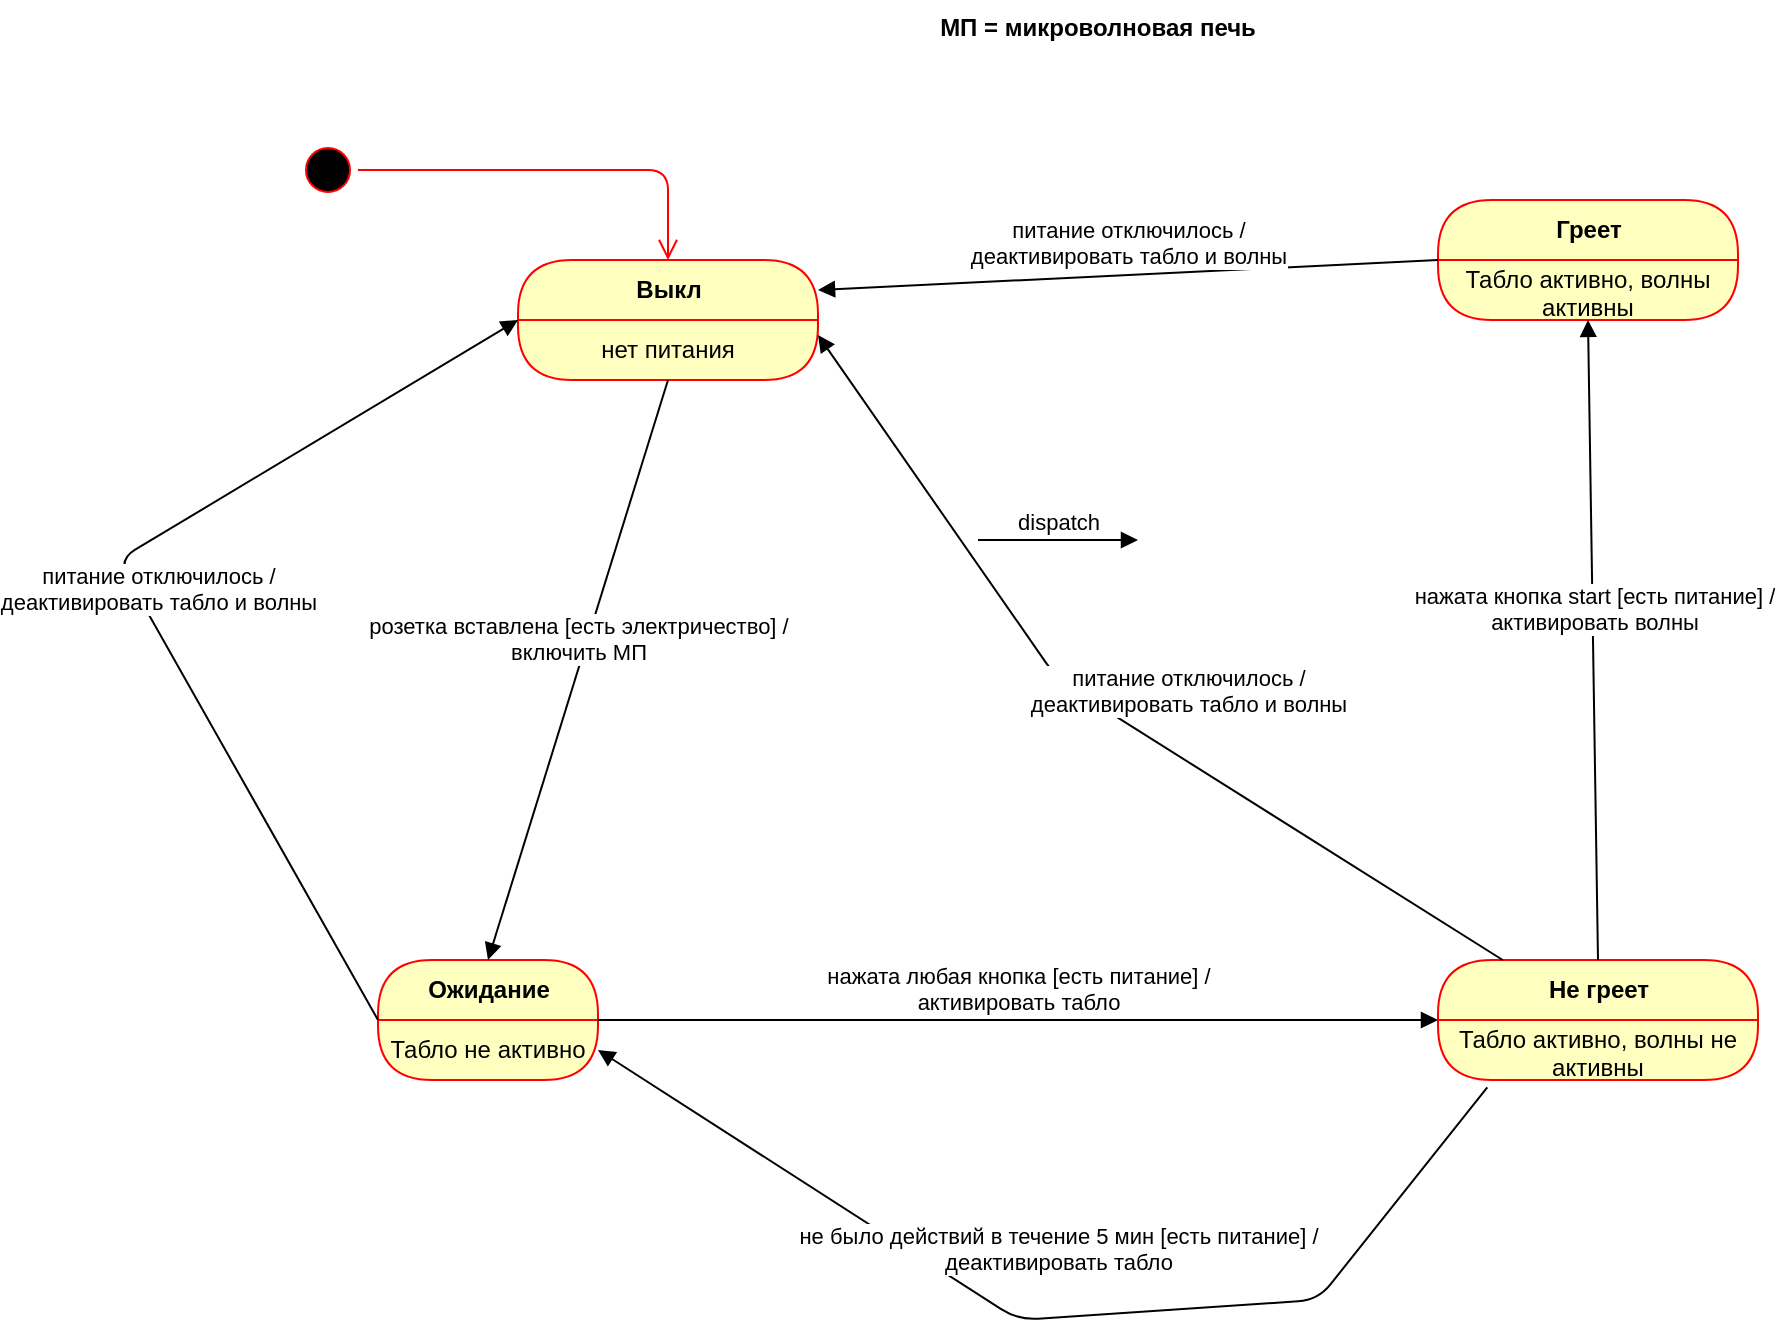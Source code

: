 <mxfile version="12.7.6" type="github"><diagram id="R0sReOzOBbsju_Nd4q1Q" name="Page-1"><mxGraphModel dx="1867" dy="1767" grid="1" gridSize="10" guides="1" tooltips="1" connect="1" arrows="1" fold="1" page="1" pageScale="1" pageWidth="827" pageHeight="1169" math="0" shadow="0"><root><mxCell id="0"/><mxCell id="1" parent="0"/><mxCell id="WqpKDiarmiTXttwCYREY-4" value="Ожидание" style="swimlane;html=1;fontStyle=1;align=center;verticalAlign=middle;childLayout=stackLayout;horizontal=1;startSize=30;horizontalStack=0;resizeParent=0;resizeLast=1;container=0;fontColor=#000000;collapsible=0;rounded=1;arcSize=30;strokeColor=#ff0000;fillColor=#ffffc0;swimlaneFillColor=#ffffc0;dropTarget=0;" vertex="1" parent="1"><mxGeometry x="60" y="460" width="110" height="60" as="geometry"/></mxCell><mxCell id="WqpKDiarmiTXttwCYREY-5" value="Табло не активно" style="text;html=1;strokeColor=none;fillColor=none;align=center;verticalAlign=middle;spacingLeft=4;spacingRight=4;whiteSpace=wrap;overflow=hidden;rotatable=0;fontColor=#000000;" vertex="1" parent="WqpKDiarmiTXttwCYREY-4"><mxGeometry y="30" width="110" height="30" as="geometry"/></mxCell><mxCell id="WqpKDiarmiTXttwCYREY-9" value="Греет" style="swimlane;html=1;fontStyle=1;align=center;verticalAlign=middle;childLayout=stackLayout;horizontal=1;startSize=30;horizontalStack=0;resizeParent=0;resizeLast=1;container=0;fontColor=#000000;collapsible=0;rounded=1;arcSize=30;strokeColor=#ff0000;fillColor=#ffffc0;swimlaneFillColor=#ffffc0;dropTarget=0;" vertex="1" parent="1"><mxGeometry x="590" y="80" width="150" height="60" as="geometry"/></mxCell><mxCell id="WqpKDiarmiTXttwCYREY-10" value="Табло активно, волны активны" style="text;html=1;strokeColor=none;fillColor=none;align=center;verticalAlign=middle;spacingLeft=4;spacingRight=4;whiteSpace=wrap;overflow=hidden;rotatable=0;fontColor=#000000;" vertex="1" parent="WqpKDiarmiTXttwCYREY-9"><mxGeometry y="30" width="150" height="30" as="geometry"/></mxCell><mxCell id="WqpKDiarmiTXttwCYREY-12" value="Не греет" style="swimlane;html=1;fontStyle=1;align=center;verticalAlign=middle;childLayout=stackLayout;horizontal=1;startSize=30;horizontalStack=0;resizeParent=0;resizeLast=1;container=0;fontColor=#000000;collapsible=0;rounded=1;arcSize=30;strokeColor=#ff0000;fillColor=#ffffc0;swimlaneFillColor=#ffffc0;dropTarget=0;" vertex="1" parent="1"><mxGeometry x="590" y="460" width="160" height="60" as="geometry"/></mxCell><mxCell id="WqpKDiarmiTXttwCYREY-13" value="Табло активно, волны не активны" style="text;html=1;strokeColor=none;fillColor=none;align=center;verticalAlign=middle;spacingLeft=4;spacingRight=4;whiteSpace=wrap;overflow=hidden;rotatable=0;fontColor=#000000;" vertex="1" parent="WqpKDiarmiTXttwCYREY-12"><mxGeometry y="30" width="160" height="30" as="geometry"/></mxCell><mxCell id="WqpKDiarmiTXttwCYREY-15" value="" style="ellipse;html=1;shape=startState;fillColor=#000000;strokeColor=#ff0000;" vertex="1" parent="1"><mxGeometry x="20" y="50" width="30" height="30" as="geometry"/></mxCell><mxCell id="WqpKDiarmiTXttwCYREY-16" value="" style="edgeStyle=orthogonalEdgeStyle;html=1;verticalAlign=bottom;endArrow=open;endSize=8;strokeColor=#ff0000;entryX=0.5;entryY=0;entryDx=0;entryDy=0;" edge="1" source="WqpKDiarmiTXttwCYREY-15" parent="1" target="WqpKDiarmiTXttwCYREY-22"><mxGeometry relative="1" as="geometry"><mxPoint x="155" y="90" as="targetPoint"/></mxGeometry></mxCell><mxCell id="WqpKDiarmiTXttwCYREY-22" value="Выкл" style="swimlane;html=1;fontStyle=1;align=center;verticalAlign=middle;childLayout=stackLayout;horizontal=1;startSize=30;horizontalStack=0;resizeParent=0;resizeLast=1;container=0;fontColor=#000000;collapsible=0;rounded=1;arcSize=30;strokeColor=#ff0000;fillColor=#ffffc0;swimlaneFillColor=#ffffc0;dropTarget=0;" vertex="1" parent="1"><mxGeometry x="130" y="110" width="150" height="60" as="geometry"/></mxCell><mxCell id="WqpKDiarmiTXttwCYREY-23" value="нет питания" style="text;html=1;strokeColor=none;fillColor=none;align=center;verticalAlign=middle;spacingLeft=4;spacingRight=4;whiteSpace=wrap;overflow=hidden;rotatable=0;fontColor=#000000;" vertex="1" parent="WqpKDiarmiTXttwCYREY-22"><mxGeometry y="30" width="150" height="30" as="geometry"/></mxCell><mxCell id="WqpKDiarmiTXttwCYREY-25" value="розетка вставлена [есть электричество] /&lt;br&gt;включить МП" style="html=1;verticalAlign=bottom;endArrow=block;exitX=0.5;exitY=1;exitDx=0;exitDy=0;entryX=0.5;entryY=0;entryDx=0;entryDy=0;" edge="1" parent="1" source="WqpKDiarmiTXttwCYREY-23" target="WqpKDiarmiTXttwCYREY-4"><mxGeometry width="80" relative="1" as="geometry"><mxPoint x="250" y="230" as="sourcePoint"/><mxPoint x="330" y="230" as="targetPoint"/></mxGeometry></mxCell><mxCell id="WqpKDiarmiTXttwCYREY-26" value="МП = микроволновая печь" style="text;align=center;fontStyle=1;verticalAlign=middle;spacingLeft=3;spacingRight=3;strokeColor=none;rotatable=0;points=[[0,0.5],[1,0.5]];portConstraint=eastwest;" vertex="1" parent="1"><mxGeometry x="320" y="-20" width="200" height="26" as="geometry"/></mxCell><mxCell id="WqpKDiarmiTXttwCYREY-27" value="нажата любая кнопка [есть питание] /&lt;br&gt;активировать табло" style="html=1;verticalAlign=bottom;endArrow=block;exitX=1;exitY=0;exitDx=0;exitDy=0;entryX=0;entryY=0;entryDx=0;entryDy=0;" edge="1" parent="1" source="WqpKDiarmiTXttwCYREY-5" target="WqpKDiarmiTXttwCYREY-13"><mxGeometry width="80" relative="1" as="geometry"><mxPoint x="310" y="440" as="sourcePoint"/><mxPoint x="390" y="440" as="targetPoint"/></mxGeometry></mxCell><mxCell id="WqpKDiarmiTXttwCYREY-31" value="нажата кнопка start [есть питание] /&lt;br&gt;активировать волны" style="html=1;verticalAlign=bottom;endArrow=block;exitX=0.5;exitY=0;exitDx=0;exitDy=0;entryX=0.5;entryY=1;entryDx=0;entryDy=0;" edge="1" parent="1" source="WqpKDiarmiTXttwCYREY-12" target="WqpKDiarmiTXttwCYREY-10"><mxGeometry width="80" relative="1" as="geometry"><mxPoint x="380" y="260" as="sourcePoint"/><mxPoint x="460" y="260" as="targetPoint"/></mxGeometry></mxCell><mxCell id="WqpKDiarmiTXttwCYREY-32" value="питание отключилось /&lt;br&gt;деактивировать табло и волны" style="html=1;verticalAlign=bottom;endArrow=block;entryX=1;entryY=0.25;entryDx=0;entryDy=0;" edge="1" parent="1" source="WqpKDiarmiTXttwCYREY-12" target="WqpKDiarmiTXttwCYREY-23"><mxGeometry x="-0.167" y="-17" width="80" relative="1" as="geometry"><mxPoint x="350" y="280" as="sourcePoint"/><mxPoint x="430" y="280" as="targetPoint"/><Array as="points"><mxPoint x="400" y="320"/></Array><mxPoint as="offset"/></mxGeometry></mxCell><mxCell id="WqpKDiarmiTXttwCYREY-34" value="питание отключилось /&lt;br&gt;деактивировать табло и волны" style="html=1;verticalAlign=bottom;endArrow=block;exitX=0;exitY=0;exitDx=0;exitDy=0;entryX=1;entryY=0.25;entryDx=0;entryDy=0;" edge="1" parent="1" source="WqpKDiarmiTXttwCYREY-10" target="WqpKDiarmiTXttwCYREY-22"><mxGeometry width="80" relative="1" as="geometry"><mxPoint x="430" y="70" as="sourcePoint"/><mxPoint x="510" y="70" as="targetPoint"/></mxGeometry></mxCell><mxCell id="WqpKDiarmiTXttwCYREY-35" value="dispatch" style="html=1;verticalAlign=bottom;endArrow=block;" edge="1" parent="1"><mxGeometry width="80" relative="1" as="geometry"><mxPoint x="360" y="250" as="sourcePoint"/><mxPoint x="440" y="250" as="targetPoint"/></mxGeometry></mxCell><mxCell id="WqpKDiarmiTXttwCYREY-36" value="питание отключилось /&lt;br&gt;деактивировать табло и волны" style="html=1;verticalAlign=bottom;endArrow=block;exitX=0;exitY=0.5;exitDx=0;exitDy=0;entryX=0;entryY=0;entryDx=0;entryDy=0;" edge="1" parent="1" source="WqpKDiarmiTXttwCYREY-4" target="WqpKDiarmiTXttwCYREY-23"><mxGeometry x="-0.082" y="-3" width="80" relative="1" as="geometry"><mxPoint x="220" y="390" as="sourcePoint"/><mxPoint x="300" y="390" as="targetPoint"/><Array as="points"><mxPoint x="-70" y="260"/></Array><mxPoint as="offset"/></mxGeometry></mxCell><mxCell id="WqpKDiarmiTXttwCYREY-37" value="не было действий в течение 5 мин [есть питание] /&lt;br&gt;деактивировать табло" style="html=1;verticalAlign=bottom;endArrow=block;exitX=0.154;exitY=1.124;exitDx=0;exitDy=0;exitPerimeter=0;entryX=1;entryY=0.5;entryDx=0;entryDy=0;" edge="1" parent="1" source="WqpKDiarmiTXttwCYREY-13" target="WqpKDiarmiTXttwCYREY-5"><mxGeometry x="-0.011" y="-19" width="80" relative="1" as="geometry"><mxPoint x="460" y="660" as="sourcePoint"/><mxPoint x="540" y="660" as="targetPoint"/><Array as="points"><mxPoint x="530" y="630"/><mxPoint x="380" y="640"/></Array><mxPoint as="offset"/></mxGeometry></mxCell></root></mxGraphModel></diagram></mxfile>
